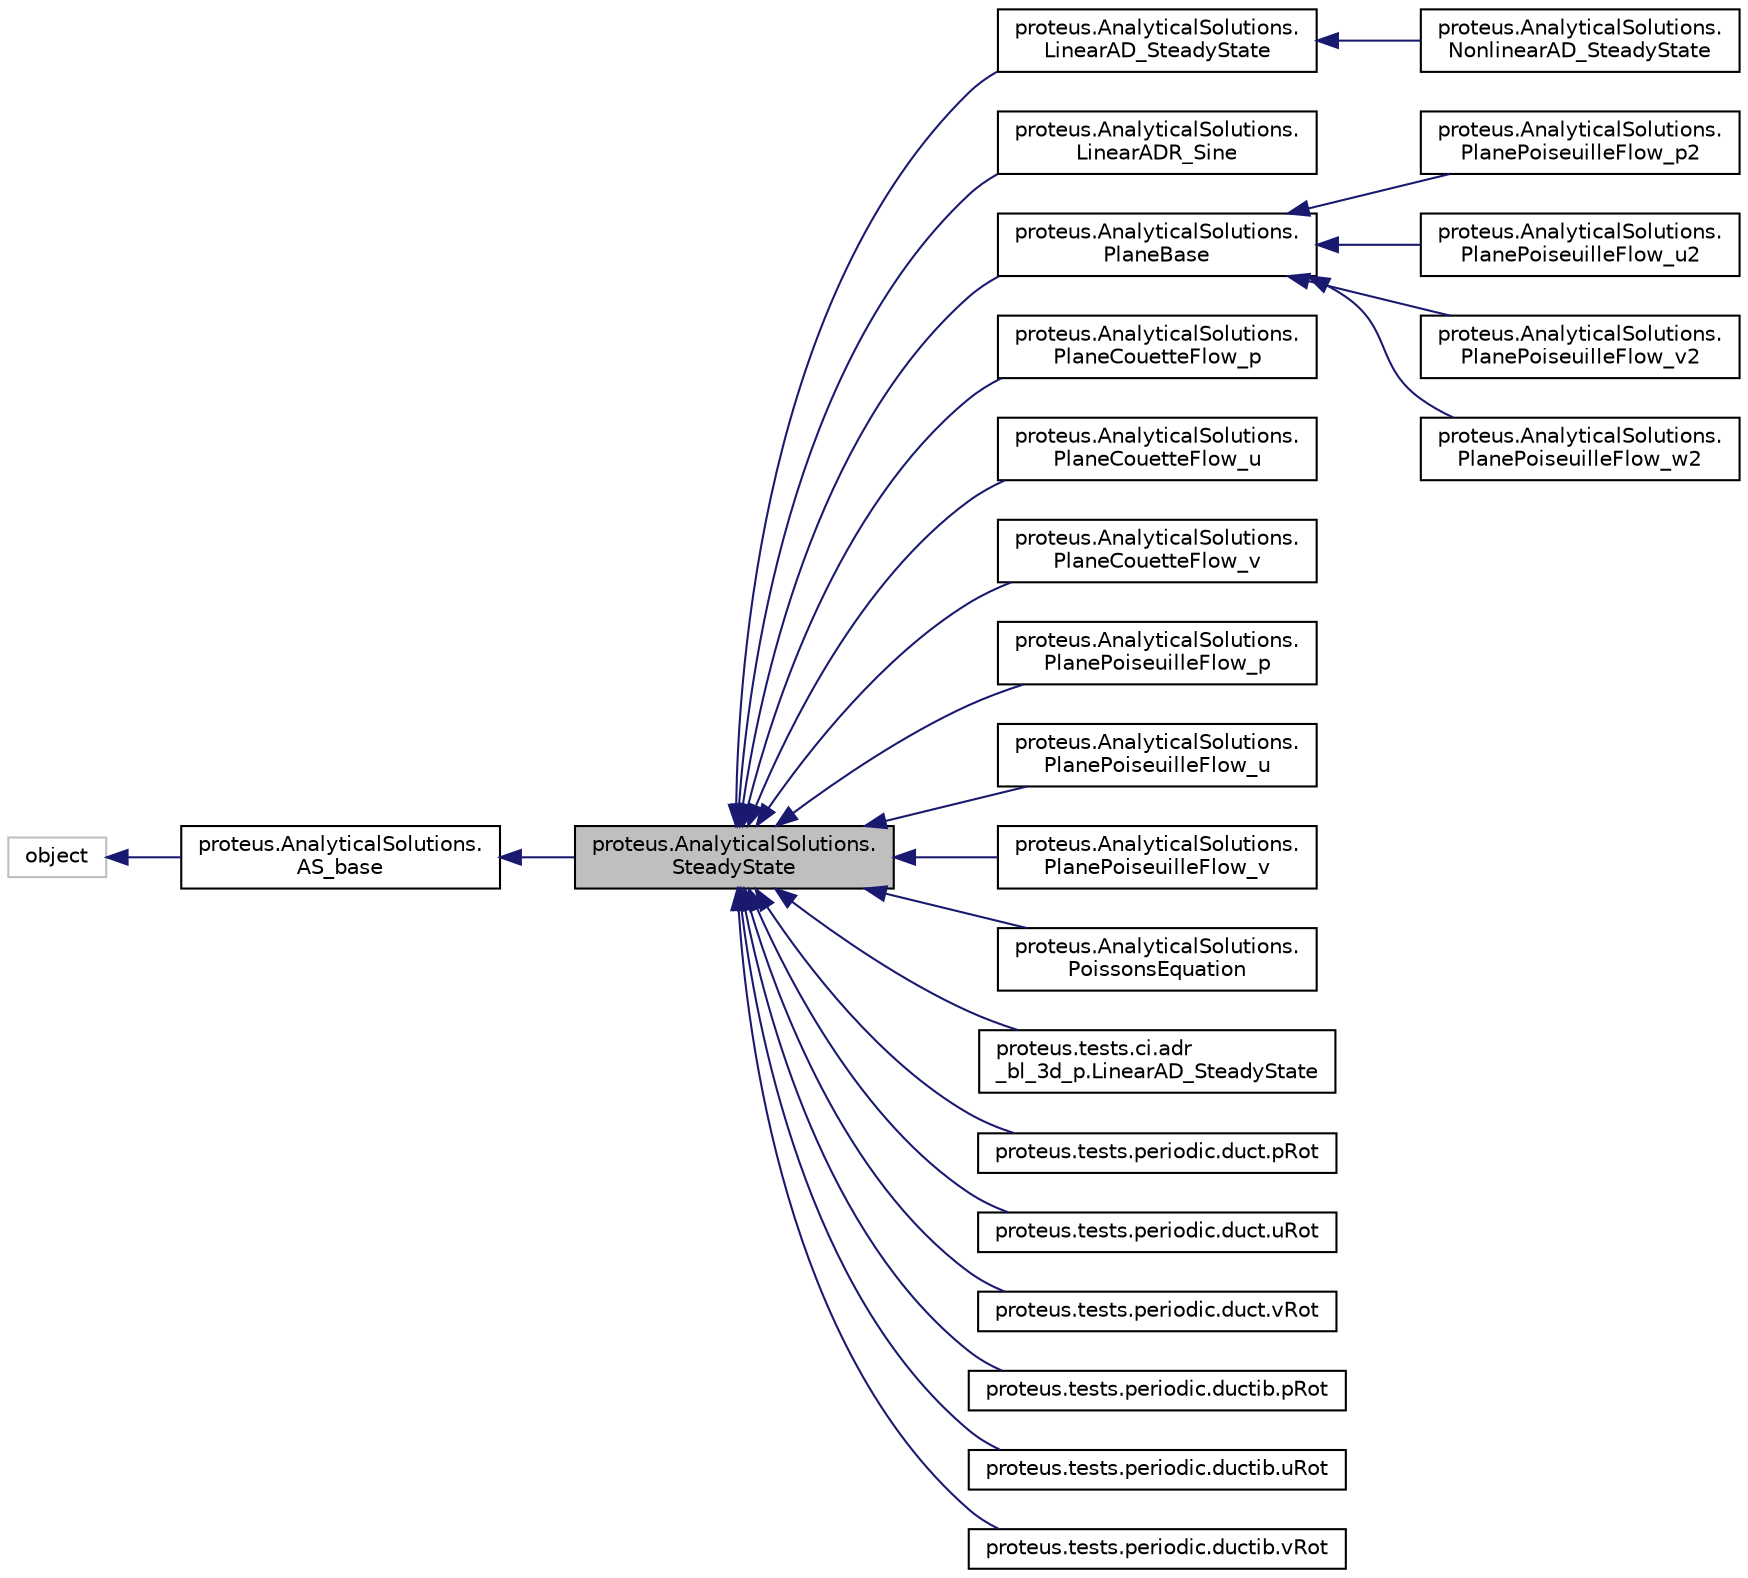 digraph "proteus.AnalyticalSolutions.SteadyState"
{
 // LATEX_PDF_SIZE
  edge [fontname="Helvetica",fontsize="10",labelfontname="Helvetica",labelfontsize="10"];
  node [fontname="Helvetica",fontsize="10",shape=record];
  rankdir="LR";
  Node1 [label="proteus.AnalyticalSolutions.\lSteadyState",height=0.2,width=0.4,color="black", fillcolor="grey75", style="filled", fontcolor="black",tooltip=" "];
  Node2 -> Node1 [dir="back",color="midnightblue",fontsize="10",style="solid",fontname="Helvetica"];
  Node2 [label="proteus.AnalyticalSolutions.\lAS_base",height=0.2,width=0.4,color="black", fillcolor="white", style="filled",URL="$classproteus_1_1AnalyticalSolutions_1_1AS__base.html",tooltip=" "];
  Node3 -> Node2 [dir="back",color="midnightblue",fontsize="10",style="solid",fontname="Helvetica"];
  Node3 [label="object",height=0.2,width=0.4,color="grey75", fillcolor="white", style="filled",tooltip=" "];
  Node1 -> Node4 [dir="back",color="midnightblue",fontsize="10",style="solid",fontname="Helvetica"];
  Node4 [label="proteus.AnalyticalSolutions.\lLinearAD_SteadyState",height=0.2,width=0.4,color="black", fillcolor="white", style="filled",URL="$classproteus_1_1AnalyticalSolutions_1_1LinearAD__SteadyState.html",tooltip=" "];
  Node4 -> Node5 [dir="back",color="midnightblue",fontsize="10",style="solid",fontname="Helvetica"];
  Node5 [label="proteus.AnalyticalSolutions.\lNonlinearAD_SteadyState",height=0.2,width=0.4,color="black", fillcolor="white", style="filled",URL="$classproteus_1_1AnalyticalSolutions_1_1NonlinearAD__SteadyState.html",tooltip=" "];
  Node1 -> Node6 [dir="back",color="midnightblue",fontsize="10",style="solid",fontname="Helvetica"];
  Node6 [label="proteus.AnalyticalSolutions.\lLinearADR_Sine",height=0.2,width=0.4,color="black", fillcolor="white", style="filled",URL="$classproteus_1_1AnalyticalSolutions_1_1LinearADR__Sine.html",tooltip=" "];
  Node1 -> Node7 [dir="back",color="midnightblue",fontsize="10",style="solid",fontname="Helvetica"];
  Node7 [label="proteus.AnalyticalSolutions.\lPlaneBase",height=0.2,width=0.4,color="black", fillcolor="white", style="filled",URL="$classproteus_1_1AnalyticalSolutions_1_1PlaneBase.html",tooltip=" "];
  Node7 -> Node8 [dir="back",color="midnightblue",fontsize="10",style="solid",fontname="Helvetica"];
  Node8 [label="proteus.AnalyticalSolutions.\lPlanePoiseuilleFlow_p2",height=0.2,width=0.4,color="black", fillcolor="white", style="filled",URL="$classproteus_1_1AnalyticalSolutions_1_1PlanePoiseuilleFlow__p2.html",tooltip=" "];
  Node7 -> Node9 [dir="back",color="midnightblue",fontsize="10",style="solid",fontname="Helvetica"];
  Node9 [label="proteus.AnalyticalSolutions.\lPlanePoiseuilleFlow_u2",height=0.2,width=0.4,color="black", fillcolor="white", style="filled",URL="$classproteus_1_1AnalyticalSolutions_1_1PlanePoiseuilleFlow__u2.html",tooltip=" "];
  Node7 -> Node10 [dir="back",color="midnightblue",fontsize="10",style="solid",fontname="Helvetica"];
  Node10 [label="proteus.AnalyticalSolutions.\lPlanePoiseuilleFlow_v2",height=0.2,width=0.4,color="black", fillcolor="white", style="filled",URL="$classproteus_1_1AnalyticalSolutions_1_1PlanePoiseuilleFlow__v2.html",tooltip=" "];
  Node7 -> Node11 [dir="back",color="midnightblue",fontsize="10",style="solid",fontname="Helvetica"];
  Node11 [label="proteus.AnalyticalSolutions.\lPlanePoiseuilleFlow_w2",height=0.2,width=0.4,color="black", fillcolor="white", style="filled",URL="$classproteus_1_1AnalyticalSolutions_1_1PlanePoiseuilleFlow__w2.html",tooltip=" "];
  Node1 -> Node12 [dir="back",color="midnightblue",fontsize="10",style="solid",fontname="Helvetica"];
  Node12 [label="proteus.AnalyticalSolutions.\lPlaneCouetteFlow_p",height=0.2,width=0.4,color="black", fillcolor="white", style="filled",URL="$classproteus_1_1AnalyticalSolutions_1_1PlaneCouetteFlow__p.html",tooltip=" "];
  Node1 -> Node13 [dir="back",color="midnightblue",fontsize="10",style="solid",fontname="Helvetica"];
  Node13 [label="proteus.AnalyticalSolutions.\lPlaneCouetteFlow_u",height=0.2,width=0.4,color="black", fillcolor="white", style="filled",URL="$classproteus_1_1AnalyticalSolutions_1_1PlaneCouetteFlow__u.html",tooltip=" "];
  Node1 -> Node14 [dir="back",color="midnightblue",fontsize="10",style="solid",fontname="Helvetica"];
  Node14 [label="proteus.AnalyticalSolutions.\lPlaneCouetteFlow_v",height=0.2,width=0.4,color="black", fillcolor="white", style="filled",URL="$classproteus_1_1AnalyticalSolutions_1_1PlaneCouetteFlow__v.html",tooltip=" "];
  Node1 -> Node15 [dir="back",color="midnightblue",fontsize="10",style="solid",fontname="Helvetica"];
  Node15 [label="proteus.AnalyticalSolutions.\lPlanePoiseuilleFlow_p",height=0.2,width=0.4,color="black", fillcolor="white", style="filled",URL="$classproteus_1_1AnalyticalSolutions_1_1PlanePoiseuilleFlow__p.html",tooltip=" "];
  Node1 -> Node16 [dir="back",color="midnightblue",fontsize="10",style="solid",fontname="Helvetica"];
  Node16 [label="proteus.AnalyticalSolutions.\lPlanePoiseuilleFlow_u",height=0.2,width=0.4,color="black", fillcolor="white", style="filled",URL="$classproteus_1_1AnalyticalSolutions_1_1PlanePoiseuilleFlow__u.html",tooltip=" "];
  Node1 -> Node17 [dir="back",color="midnightblue",fontsize="10",style="solid",fontname="Helvetica"];
  Node17 [label="proteus.AnalyticalSolutions.\lPlanePoiseuilleFlow_v",height=0.2,width=0.4,color="black", fillcolor="white", style="filled",URL="$classproteus_1_1AnalyticalSolutions_1_1PlanePoiseuilleFlow__v.html",tooltip=" "];
  Node1 -> Node18 [dir="back",color="midnightblue",fontsize="10",style="solid",fontname="Helvetica"];
  Node18 [label="proteus.AnalyticalSolutions.\lPoissonsEquation",height=0.2,width=0.4,color="black", fillcolor="white", style="filled",URL="$classproteus_1_1AnalyticalSolutions_1_1PoissonsEquation.html",tooltip=" "];
  Node1 -> Node19 [dir="back",color="midnightblue",fontsize="10",style="solid",fontname="Helvetica"];
  Node19 [label="proteus.tests.ci.adr\l_bl_3d_p.LinearAD_SteadyState",height=0.2,width=0.4,color="black", fillcolor="white", style="filled",URL="$classproteus_1_1tests_1_1ci_1_1adr__bl__3d__p_1_1LinearAD__SteadyState.html",tooltip=" "];
  Node1 -> Node20 [dir="back",color="midnightblue",fontsize="10",style="solid",fontname="Helvetica"];
  Node20 [label="proteus.tests.periodic.duct.pRot",height=0.2,width=0.4,color="black", fillcolor="white", style="filled",URL="$classproteus_1_1tests_1_1periodic_1_1duct_1_1pRot.html",tooltip=" "];
  Node1 -> Node21 [dir="back",color="midnightblue",fontsize="10",style="solid",fontname="Helvetica"];
  Node21 [label="proteus.tests.periodic.duct.uRot",height=0.2,width=0.4,color="black", fillcolor="white", style="filled",URL="$classproteus_1_1tests_1_1periodic_1_1duct_1_1uRot.html",tooltip=" "];
  Node1 -> Node22 [dir="back",color="midnightblue",fontsize="10",style="solid",fontname="Helvetica"];
  Node22 [label="proteus.tests.periodic.duct.vRot",height=0.2,width=0.4,color="black", fillcolor="white", style="filled",URL="$classproteus_1_1tests_1_1periodic_1_1duct_1_1vRot.html",tooltip=" "];
  Node1 -> Node23 [dir="back",color="midnightblue",fontsize="10",style="solid",fontname="Helvetica"];
  Node23 [label="proteus.tests.periodic.ductib.pRot",height=0.2,width=0.4,color="black", fillcolor="white", style="filled",URL="$classproteus_1_1tests_1_1periodic_1_1ductib_1_1pRot.html",tooltip=" "];
  Node1 -> Node24 [dir="back",color="midnightblue",fontsize="10",style="solid",fontname="Helvetica"];
  Node24 [label="proteus.tests.periodic.ductib.uRot",height=0.2,width=0.4,color="black", fillcolor="white", style="filled",URL="$classproteus_1_1tests_1_1periodic_1_1ductib_1_1uRot.html",tooltip=" "];
  Node1 -> Node25 [dir="back",color="midnightblue",fontsize="10",style="solid",fontname="Helvetica"];
  Node25 [label="proteus.tests.periodic.ductib.vRot",height=0.2,width=0.4,color="black", fillcolor="white", style="filled",URL="$classproteus_1_1tests_1_1periodic_1_1ductib_1_1vRot.html",tooltip=" "];
}
